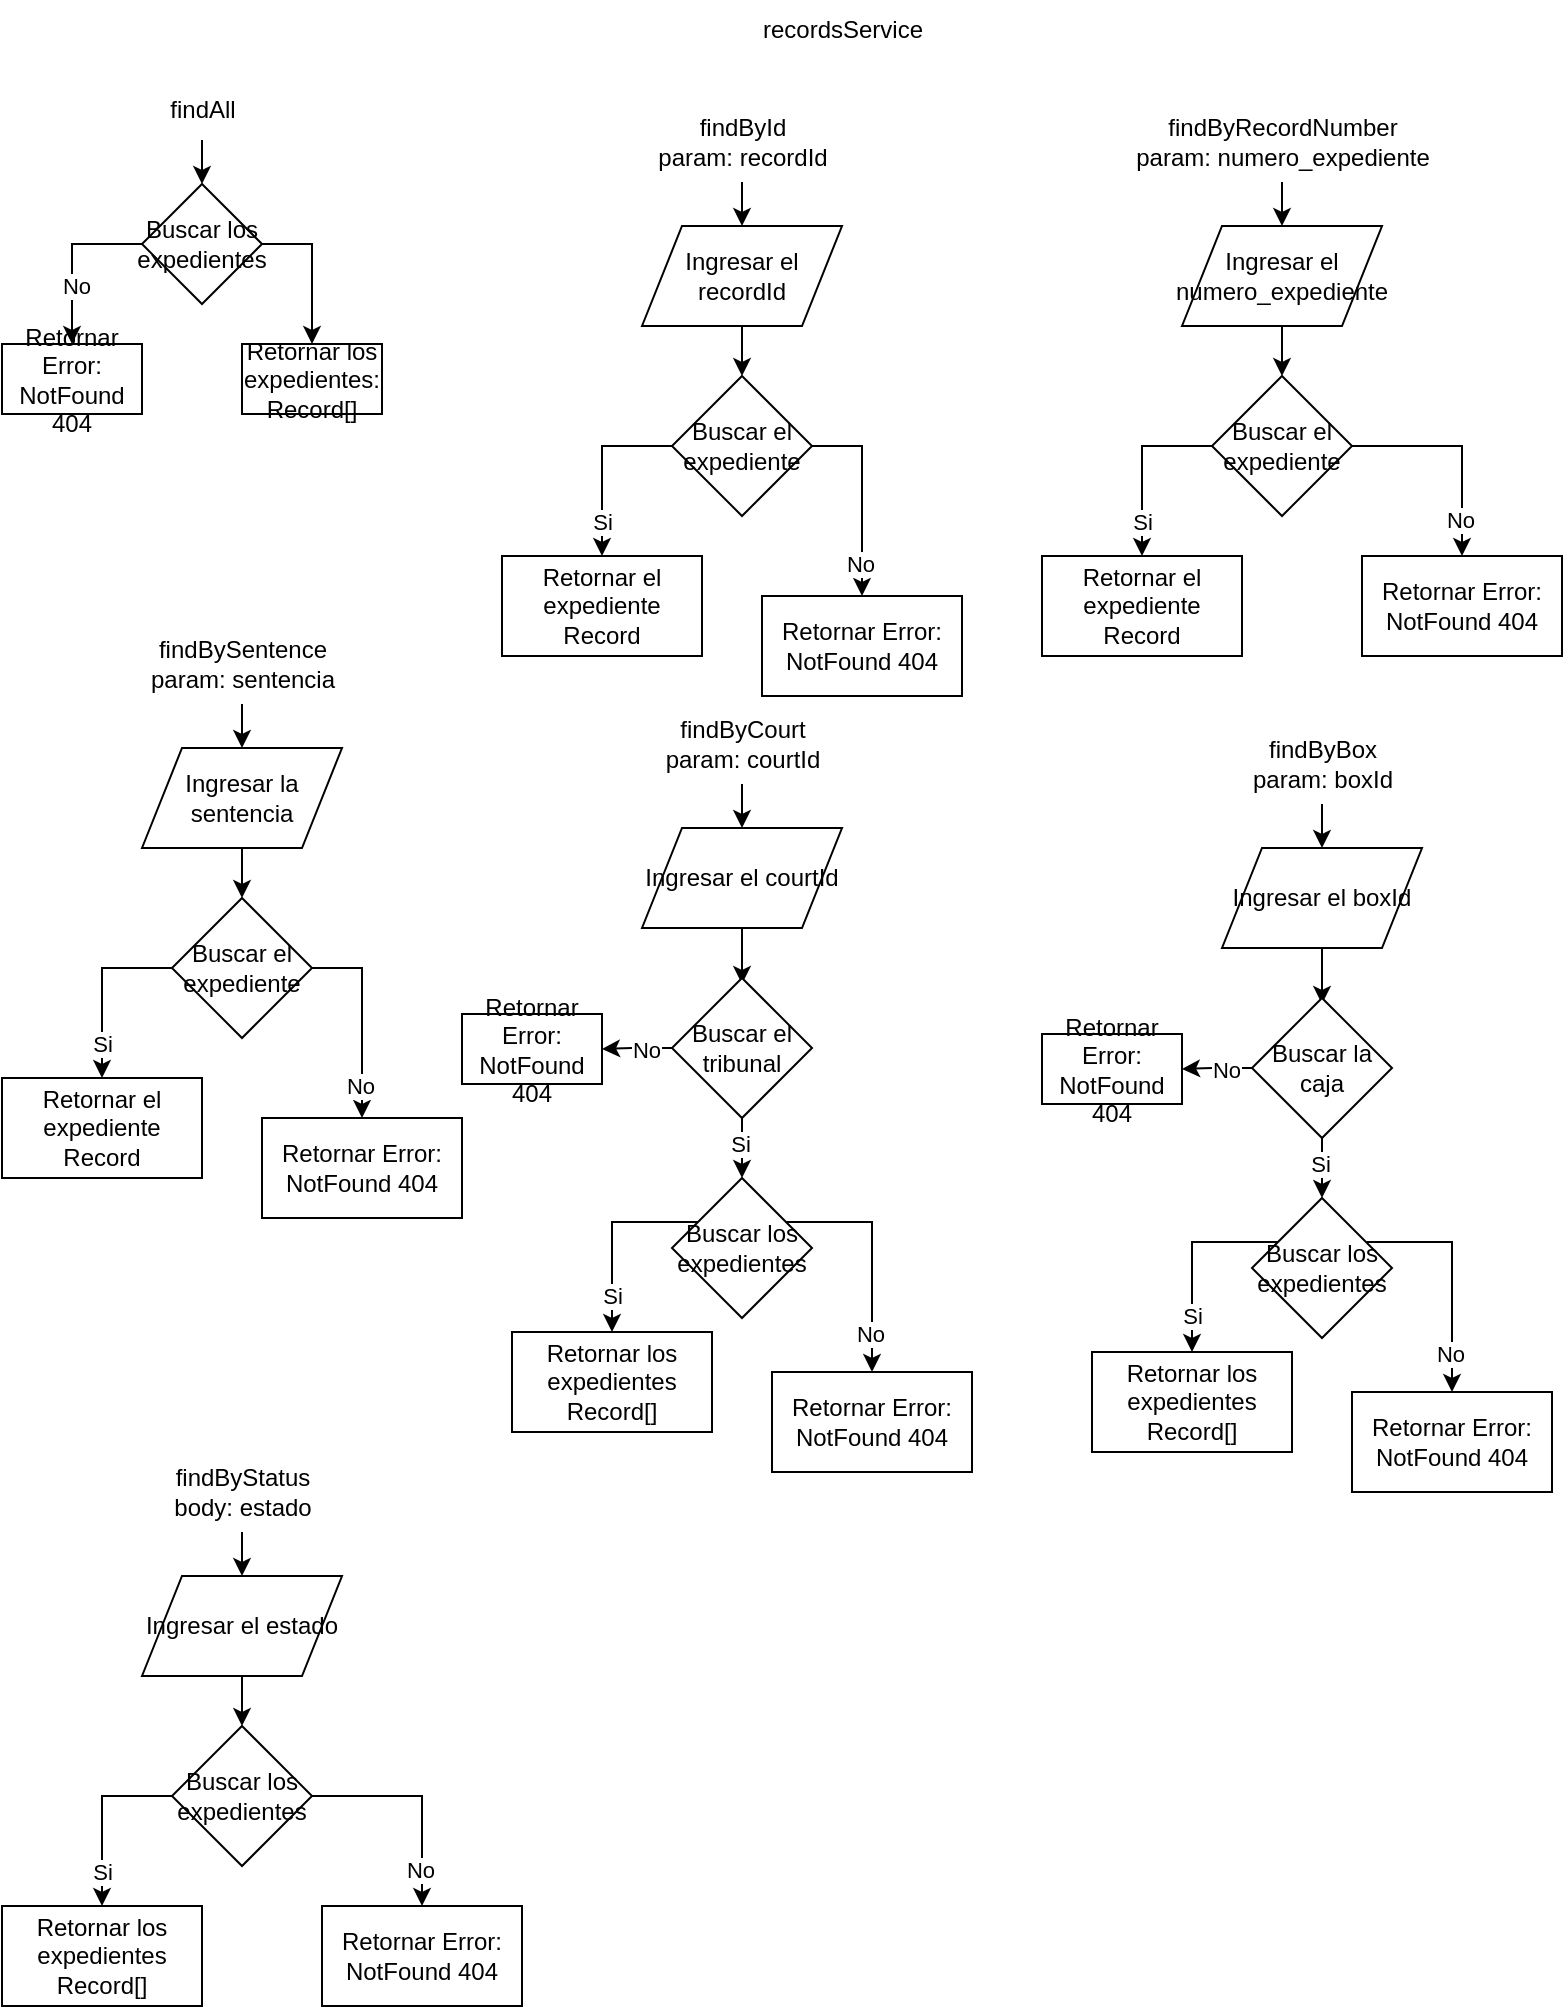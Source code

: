 <mxfile version="24.7.17">
  <diagram name="Página-1" id="HGxItiI6D58sy884sVqJ">
    <mxGraphModel dx="1160" dy="589" grid="1" gridSize="10" guides="1" tooltips="1" connect="1" arrows="1" fold="1" page="1" pageScale="1" pageWidth="850" pageHeight="1100" math="0" shadow="0">
      <root>
        <mxCell id="0" />
        <mxCell id="1" parent="0" />
        <mxCell id="gbw0nadR2lrwM5C2XNWw-2" style="edgeStyle=orthogonalEdgeStyle;rounded=0;orthogonalLoop=1;jettySize=auto;html=1;" edge="1" parent="1" source="gbw0nadR2lrwM5C2XNWw-1" target="gbw0nadR2lrwM5C2XNWw-3">
          <mxGeometry relative="1" as="geometry">
            <mxPoint x="110" y="130" as="targetPoint" />
          </mxGeometry>
        </mxCell>
        <mxCell id="gbw0nadR2lrwM5C2XNWw-1" value="findAll" style="text;html=1;align=center;verticalAlign=middle;resizable=0;points=[];autosize=1;strokeColor=none;fillColor=none;" vertex="1" parent="1">
          <mxGeometry x="80" y="48" width="60" height="30" as="geometry" />
        </mxCell>
        <mxCell id="gbw0nadR2lrwM5C2XNWw-4" style="edgeStyle=orthogonalEdgeStyle;rounded=0;orthogonalLoop=1;jettySize=auto;html=1;" edge="1" parent="1" source="gbw0nadR2lrwM5C2XNWw-3" target="gbw0nadR2lrwM5C2XNWw-5">
          <mxGeometry relative="1" as="geometry">
            <mxPoint x="40" y="190" as="targetPoint" />
            <Array as="points">
              <mxPoint x="45" y="130" />
            </Array>
          </mxGeometry>
        </mxCell>
        <mxCell id="gbw0nadR2lrwM5C2XNWw-6" value="No" style="edgeLabel;html=1;align=center;verticalAlign=middle;resizable=0;points=[];" vertex="1" connectable="0" parent="gbw0nadR2lrwM5C2XNWw-4">
          <mxGeometry x="0.308" y="2" relative="1" as="geometry">
            <mxPoint as="offset" />
          </mxGeometry>
        </mxCell>
        <mxCell id="gbw0nadR2lrwM5C2XNWw-7" style="edgeStyle=orthogonalEdgeStyle;rounded=0;orthogonalLoop=1;jettySize=auto;html=1;" edge="1" parent="1" source="gbw0nadR2lrwM5C2XNWw-3" target="gbw0nadR2lrwM5C2XNWw-8">
          <mxGeometry relative="1" as="geometry">
            <mxPoint x="170" y="180" as="targetPoint" />
            <Array as="points">
              <mxPoint x="165" y="130" />
            </Array>
          </mxGeometry>
        </mxCell>
        <mxCell id="gbw0nadR2lrwM5C2XNWw-3" value="Buscar los expedientes" style="rhombus;whiteSpace=wrap;html=1;" vertex="1" parent="1">
          <mxGeometry x="80" y="100" width="60" height="60" as="geometry" />
        </mxCell>
        <mxCell id="gbw0nadR2lrwM5C2XNWw-5" value="Retornar Error: NotFound 404" style="rounded=0;whiteSpace=wrap;html=1;" vertex="1" parent="1">
          <mxGeometry x="10" y="180" width="70" height="35" as="geometry" />
        </mxCell>
        <mxCell id="gbw0nadR2lrwM5C2XNWw-8" value="Retornar los expedientes: Record[]" style="rounded=0;whiteSpace=wrap;html=1;" vertex="1" parent="1">
          <mxGeometry x="130" y="180" width="70" height="35" as="geometry" />
        </mxCell>
        <mxCell id="gbw0nadR2lrwM5C2XNWw-9" value="recordsService" style="text;html=1;align=center;verticalAlign=middle;resizable=0;points=[];autosize=1;strokeColor=none;fillColor=none;" vertex="1" parent="1">
          <mxGeometry x="380" y="8" width="100" height="30" as="geometry" />
        </mxCell>
        <mxCell id="gbw0nadR2lrwM5C2XNWw-11" style="edgeStyle=orthogonalEdgeStyle;rounded=0;orthogonalLoop=1;jettySize=auto;html=1;" edge="1" parent="1" source="gbw0nadR2lrwM5C2XNWw-10" target="gbw0nadR2lrwM5C2XNWw-13">
          <mxGeometry relative="1" as="geometry">
            <mxPoint x="380" y="126" as="targetPoint" />
          </mxGeometry>
        </mxCell>
        <mxCell id="gbw0nadR2lrwM5C2XNWw-10" value="&lt;div&gt;findById&lt;/div&gt;&lt;div&gt;param: recordId&lt;br&gt;&lt;/div&gt;" style="text;html=1;align=center;verticalAlign=middle;resizable=0;points=[];autosize=1;strokeColor=none;fillColor=none;" vertex="1" parent="1">
          <mxGeometry x="325" y="59" width="110" height="40" as="geometry" />
        </mxCell>
        <mxCell id="gbw0nadR2lrwM5C2XNWw-14" style="edgeStyle=orthogonalEdgeStyle;rounded=0;orthogonalLoop=1;jettySize=auto;html=1;" edge="1" parent="1" source="gbw0nadR2lrwM5C2XNWw-13" target="gbw0nadR2lrwM5C2XNWw-15">
          <mxGeometry relative="1" as="geometry">
            <mxPoint x="380" y="216" as="targetPoint" />
          </mxGeometry>
        </mxCell>
        <mxCell id="gbw0nadR2lrwM5C2XNWw-13" value="Ingresar el recordId" style="shape=parallelogram;perimeter=parallelogramPerimeter;whiteSpace=wrap;html=1;fixedSize=1;" vertex="1" parent="1">
          <mxGeometry x="330" y="121" width="100" height="50" as="geometry" />
        </mxCell>
        <mxCell id="gbw0nadR2lrwM5C2XNWw-16" style="edgeStyle=orthogonalEdgeStyle;rounded=0;orthogonalLoop=1;jettySize=auto;html=1;" edge="1" parent="1" source="gbw0nadR2lrwM5C2XNWw-15" target="gbw0nadR2lrwM5C2XNWw-18">
          <mxGeometry relative="1" as="geometry">
            <mxPoint x="310" y="296" as="targetPoint" />
            <Array as="points">
              <mxPoint x="310" y="231" />
              <mxPoint x="310" y="296" />
            </Array>
          </mxGeometry>
        </mxCell>
        <mxCell id="gbw0nadR2lrwM5C2XNWw-17" value="Si" style="edgeLabel;html=1;align=center;verticalAlign=middle;resizable=0;points=[];" vertex="1" connectable="0" parent="gbw0nadR2lrwM5C2XNWw-16">
          <mxGeometry x="0.622" relative="1" as="geometry">
            <mxPoint as="offset" />
          </mxGeometry>
        </mxCell>
        <mxCell id="gbw0nadR2lrwM5C2XNWw-20" style="edgeStyle=orthogonalEdgeStyle;rounded=0;orthogonalLoop=1;jettySize=auto;html=1;" edge="1" parent="1" source="gbw0nadR2lrwM5C2XNWw-15" target="gbw0nadR2lrwM5C2XNWw-21">
          <mxGeometry relative="1" as="geometry">
            <mxPoint x="450" y="286.0" as="targetPoint" />
            <Array as="points">
              <mxPoint x="440" y="231" />
            </Array>
          </mxGeometry>
        </mxCell>
        <mxCell id="gbw0nadR2lrwM5C2XNWw-22" value="No" style="edgeLabel;html=1;align=center;verticalAlign=middle;resizable=0;points=[];" vertex="1" connectable="0" parent="gbw0nadR2lrwM5C2XNWw-20">
          <mxGeometry x="0.675" y="-1" relative="1" as="geometry">
            <mxPoint as="offset" />
          </mxGeometry>
        </mxCell>
        <mxCell id="gbw0nadR2lrwM5C2XNWw-15" value="Buscar el expediente" style="rhombus;whiteSpace=wrap;html=1;" vertex="1" parent="1">
          <mxGeometry x="345" y="196" width="70" height="70" as="geometry" />
        </mxCell>
        <mxCell id="gbw0nadR2lrwM5C2XNWw-18" value="Retornar el expediente Record" style="rounded=0;whiteSpace=wrap;html=1;" vertex="1" parent="1">
          <mxGeometry x="260" y="286" width="100" height="50" as="geometry" />
        </mxCell>
        <mxCell id="gbw0nadR2lrwM5C2XNWw-21" value="Retornar Error: NotFound 404 " style="rounded=0;whiteSpace=wrap;html=1;" vertex="1" parent="1">
          <mxGeometry x="390" y="306" width="100" height="50" as="geometry" />
        </mxCell>
        <mxCell id="gbw0nadR2lrwM5C2XNWw-24" style="edgeStyle=orthogonalEdgeStyle;rounded=0;orthogonalLoop=1;jettySize=auto;html=1;" edge="1" parent="1" source="gbw0nadR2lrwM5C2XNWw-23" target="gbw0nadR2lrwM5C2XNWw-25">
          <mxGeometry relative="1" as="geometry">
            <mxPoint x="650" y="126" as="targetPoint" />
          </mxGeometry>
        </mxCell>
        <mxCell id="gbw0nadR2lrwM5C2XNWw-23" value="&lt;div&gt;findByRecordNumber&lt;/div&gt;&lt;div&gt;param: numero_expediente&lt;br&gt;&lt;/div&gt;" style="text;html=1;align=center;verticalAlign=middle;resizable=0;points=[];autosize=1;strokeColor=none;fillColor=none;" vertex="1" parent="1">
          <mxGeometry x="565" y="59" width="170" height="40" as="geometry" />
        </mxCell>
        <mxCell id="gbw0nadR2lrwM5C2XNWw-26" style="edgeStyle=orthogonalEdgeStyle;rounded=0;orthogonalLoop=1;jettySize=auto;html=1;entryX=0.5;entryY=0;entryDx=0;entryDy=0;" edge="1" parent="1" source="gbw0nadR2lrwM5C2XNWw-25" target="gbw0nadR2lrwM5C2XNWw-31">
          <mxGeometry relative="1" as="geometry">
            <mxPoint x="650" y="196" as="targetPoint" />
          </mxGeometry>
        </mxCell>
        <mxCell id="gbw0nadR2lrwM5C2XNWw-25" value="Ingresar el numero_expediente" style="shape=parallelogram;perimeter=parallelogramPerimeter;whiteSpace=wrap;html=1;fixedSize=1;" vertex="1" parent="1">
          <mxGeometry x="600" y="121" width="100" height="50" as="geometry" />
        </mxCell>
        <mxCell id="gbw0nadR2lrwM5C2XNWw-27" style="edgeStyle=orthogonalEdgeStyle;rounded=0;orthogonalLoop=1;jettySize=auto;html=1;" edge="1" parent="1" source="gbw0nadR2lrwM5C2XNWw-31" target="gbw0nadR2lrwM5C2XNWw-32">
          <mxGeometry relative="1" as="geometry">
            <mxPoint x="580" y="296" as="targetPoint" />
            <Array as="points">
              <mxPoint x="580" y="231" />
              <mxPoint x="580" y="296" />
            </Array>
          </mxGeometry>
        </mxCell>
        <mxCell id="gbw0nadR2lrwM5C2XNWw-28" value="Si" style="edgeLabel;html=1;align=center;verticalAlign=middle;resizable=0;points=[];" vertex="1" connectable="0" parent="gbw0nadR2lrwM5C2XNWw-27">
          <mxGeometry x="0.622" relative="1" as="geometry">
            <mxPoint as="offset" />
          </mxGeometry>
        </mxCell>
        <mxCell id="gbw0nadR2lrwM5C2XNWw-29" style="edgeStyle=orthogonalEdgeStyle;rounded=0;orthogonalLoop=1;jettySize=auto;html=1;" edge="1" parent="1" source="gbw0nadR2lrwM5C2XNWw-31" target="gbw0nadR2lrwM5C2XNWw-33">
          <mxGeometry relative="1" as="geometry">
            <mxPoint x="720" y="286.0" as="targetPoint" />
          </mxGeometry>
        </mxCell>
        <mxCell id="gbw0nadR2lrwM5C2XNWw-30" value="No" style="edgeLabel;html=1;align=center;verticalAlign=middle;resizable=0;points=[];" vertex="1" connectable="0" parent="gbw0nadR2lrwM5C2XNWw-29">
          <mxGeometry x="0.675" y="-1" relative="1" as="geometry">
            <mxPoint as="offset" />
          </mxGeometry>
        </mxCell>
        <mxCell id="gbw0nadR2lrwM5C2XNWw-31" value="Buscar el expediente" style="rhombus;whiteSpace=wrap;html=1;" vertex="1" parent="1">
          <mxGeometry x="615" y="196" width="70" height="70" as="geometry" />
        </mxCell>
        <mxCell id="gbw0nadR2lrwM5C2XNWw-32" value="Retornar el expediente Record" style="rounded=0;whiteSpace=wrap;html=1;" vertex="1" parent="1">
          <mxGeometry x="530" y="286" width="100" height="50" as="geometry" />
        </mxCell>
        <mxCell id="gbw0nadR2lrwM5C2XNWw-33" value="Retornar Error: NotFound 404 " style="rounded=0;whiteSpace=wrap;html=1;" vertex="1" parent="1">
          <mxGeometry x="690" y="286" width="100" height="50" as="geometry" />
        </mxCell>
        <mxCell id="gbw0nadR2lrwM5C2XNWw-34" style="edgeStyle=orthogonalEdgeStyle;rounded=0;orthogonalLoop=1;jettySize=auto;html=1;" edge="1" parent="1" source="gbw0nadR2lrwM5C2XNWw-35" target="gbw0nadR2lrwM5C2XNWw-37">
          <mxGeometry relative="1" as="geometry">
            <mxPoint x="130" y="387" as="targetPoint" />
          </mxGeometry>
        </mxCell>
        <mxCell id="gbw0nadR2lrwM5C2XNWw-35" value="&lt;div&gt;findBySentence&lt;/div&gt;&lt;div&gt;param: sentencia&lt;br&gt;&lt;/div&gt;" style="text;html=1;align=center;verticalAlign=middle;resizable=0;points=[];autosize=1;strokeColor=none;fillColor=none;" vertex="1" parent="1">
          <mxGeometry x="70" y="320" width="120" height="40" as="geometry" />
        </mxCell>
        <mxCell id="gbw0nadR2lrwM5C2XNWw-36" style="edgeStyle=orthogonalEdgeStyle;rounded=0;orthogonalLoop=1;jettySize=auto;html=1;" edge="1" parent="1" source="gbw0nadR2lrwM5C2XNWw-37" target="gbw0nadR2lrwM5C2XNWw-42">
          <mxGeometry relative="1" as="geometry">
            <mxPoint x="130" y="477" as="targetPoint" />
          </mxGeometry>
        </mxCell>
        <mxCell id="gbw0nadR2lrwM5C2XNWw-37" value="Ingresar la sentencia" style="shape=parallelogram;perimeter=parallelogramPerimeter;whiteSpace=wrap;html=1;fixedSize=1;" vertex="1" parent="1">
          <mxGeometry x="80" y="382" width="100" height="50" as="geometry" />
        </mxCell>
        <mxCell id="gbw0nadR2lrwM5C2XNWw-38" style="edgeStyle=orthogonalEdgeStyle;rounded=0;orthogonalLoop=1;jettySize=auto;html=1;" edge="1" parent="1" source="gbw0nadR2lrwM5C2XNWw-42" target="gbw0nadR2lrwM5C2XNWw-43">
          <mxGeometry relative="1" as="geometry">
            <mxPoint x="60" y="557" as="targetPoint" />
            <Array as="points">
              <mxPoint x="60" y="492" />
              <mxPoint x="60" y="557" />
            </Array>
          </mxGeometry>
        </mxCell>
        <mxCell id="gbw0nadR2lrwM5C2XNWw-39" value="Si" style="edgeLabel;html=1;align=center;verticalAlign=middle;resizable=0;points=[];" vertex="1" connectable="0" parent="gbw0nadR2lrwM5C2XNWw-38">
          <mxGeometry x="0.622" relative="1" as="geometry">
            <mxPoint as="offset" />
          </mxGeometry>
        </mxCell>
        <mxCell id="gbw0nadR2lrwM5C2XNWw-40" style="edgeStyle=orthogonalEdgeStyle;rounded=0;orthogonalLoop=1;jettySize=auto;html=1;" edge="1" parent="1" source="gbw0nadR2lrwM5C2XNWw-42" target="gbw0nadR2lrwM5C2XNWw-44">
          <mxGeometry relative="1" as="geometry">
            <mxPoint x="200" y="547" as="targetPoint" />
            <Array as="points">
              <mxPoint x="190" y="492" />
            </Array>
          </mxGeometry>
        </mxCell>
        <mxCell id="gbw0nadR2lrwM5C2XNWw-41" value="No" style="edgeLabel;html=1;align=center;verticalAlign=middle;resizable=0;points=[];" vertex="1" connectable="0" parent="gbw0nadR2lrwM5C2XNWw-40">
          <mxGeometry x="0.675" y="-1" relative="1" as="geometry">
            <mxPoint as="offset" />
          </mxGeometry>
        </mxCell>
        <mxCell id="gbw0nadR2lrwM5C2XNWw-42" value="Buscar el expediente" style="rhombus;whiteSpace=wrap;html=1;" vertex="1" parent="1">
          <mxGeometry x="95" y="457" width="70" height="70" as="geometry" />
        </mxCell>
        <mxCell id="gbw0nadR2lrwM5C2XNWw-43" value="Retornar el expediente Record" style="rounded=0;whiteSpace=wrap;html=1;" vertex="1" parent="1">
          <mxGeometry x="10" y="547" width="100" height="50" as="geometry" />
        </mxCell>
        <mxCell id="gbw0nadR2lrwM5C2XNWw-44" value="Retornar Error: NotFound 404 " style="rounded=0;whiteSpace=wrap;html=1;" vertex="1" parent="1">
          <mxGeometry x="140" y="567" width="100" height="50" as="geometry" />
        </mxCell>
        <mxCell id="gbw0nadR2lrwM5C2XNWw-45" style="edgeStyle=orthogonalEdgeStyle;rounded=0;orthogonalLoop=1;jettySize=auto;html=1;" edge="1" parent="1" source="gbw0nadR2lrwM5C2XNWw-46" target="gbw0nadR2lrwM5C2XNWw-48">
          <mxGeometry relative="1" as="geometry">
            <mxPoint x="380" y="427" as="targetPoint" />
          </mxGeometry>
        </mxCell>
        <mxCell id="gbw0nadR2lrwM5C2XNWw-46" value="&lt;div&gt;findByCourt&lt;/div&gt;&lt;div&gt;param: courtId&lt;br&gt;&lt;/div&gt;" style="text;html=1;align=center;verticalAlign=middle;resizable=0;points=[];autosize=1;strokeColor=none;fillColor=none;" vertex="1" parent="1">
          <mxGeometry x="330" y="360" width="100" height="40" as="geometry" />
        </mxCell>
        <mxCell id="gbw0nadR2lrwM5C2XNWw-47" style="edgeStyle=orthogonalEdgeStyle;rounded=0;orthogonalLoop=1;jettySize=auto;html=1;" edge="1" parent="1" source="gbw0nadR2lrwM5C2XNWw-48">
          <mxGeometry relative="1" as="geometry">
            <mxPoint x="380" y="500" as="targetPoint" />
            <Array as="points">
              <mxPoint x="380" y="490" />
              <mxPoint x="380" y="490" />
            </Array>
          </mxGeometry>
        </mxCell>
        <mxCell id="gbw0nadR2lrwM5C2XNWw-48" value="Ingresar el courtId" style="shape=parallelogram;perimeter=parallelogramPerimeter;whiteSpace=wrap;html=1;fixedSize=1;" vertex="1" parent="1">
          <mxGeometry x="330" y="422" width="100" height="50" as="geometry" />
        </mxCell>
        <mxCell id="gbw0nadR2lrwM5C2XNWw-49" style="edgeStyle=orthogonalEdgeStyle;rounded=0;orthogonalLoop=1;jettySize=auto;html=1;" edge="1" parent="1" source="gbw0nadR2lrwM5C2XNWw-53" target="gbw0nadR2lrwM5C2XNWw-54">
          <mxGeometry relative="1" as="geometry">
            <mxPoint x="315" y="684" as="targetPoint" />
            <Array as="points">
              <mxPoint x="315" y="619" />
              <mxPoint x="315" y="684" />
            </Array>
          </mxGeometry>
        </mxCell>
        <mxCell id="gbw0nadR2lrwM5C2XNWw-50" value="Si" style="edgeLabel;html=1;align=center;verticalAlign=middle;resizable=0;points=[];" vertex="1" connectable="0" parent="gbw0nadR2lrwM5C2XNWw-49">
          <mxGeometry x="0.622" relative="1" as="geometry">
            <mxPoint as="offset" />
          </mxGeometry>
        </mxCell>
        <mxCell id="gbw0nadR2lrwM5C2XNWw-51" style="edgeStyle=orthogonalEdgeStyle;rounded=0;orthogonalLoop=1;jettySize=auto;html=1;" edge="1" parent="1" source="gbw0nadR2lrwM5C2XNWw-53" target="gbw0nadR2lrwM5C2XNWw-55">
          <mxGeometry relative="1" as="geometry">
            <mxPoint x="455" y="674" as="targetPoint" />
            <Array as="points">
              <mxPoint x="445" y="619" />
            </Array>
          </mxGeometry>
        </mxCell>
        <mxCell id="gbw0nadR2lrwM5C2XNWw-52" value="No" style="edgeLabel;html=1;align=center;verticalAlign=middle;resizable=0;points=[];" vertex="1" connectable="0" parent="gbw0nadR2lrwM5C2XNWw-51">
          <mxGeometry x="0.675" y="-1" relative="1" as="geometry">
            <mxPoint as="offset" />
          </mxGeometry>
        </mxCell>
        <mxCell id="gbw0nadR2lrwM5C2XNWw-53" value="Buscar los expedientes" style="rhombus;whiteSpace=wrap;html=1;" vertex="1" parent="1">
          <mxGeometry x="345" y="597" width="70" height="70" as="geometry" />
        </mxCell>
        <mxCell id="gbw0nadR2lrwM5C2XNWw-54" value="Retornar los expedientes Record[]" style="rounded=0;whiteSpace=wrap;html=1;" vertex="1" parent="1">
          <mxGeometry x="265" y="674" width="100" height="50" as="geometry" />
        </mxCell>
        <mxCell id="gbw0nadR2lrwM5C2XNWw-55" value="Retornar Error: NotFound 404 " style="rounded=0;whiteSpace=wrap;html=1;" vertex="1" parent="1">
          <mxGeometry x="395" y="694" width="100" height="50" as="geometry" />
        </mxCell>
        <mxCell id="gbw0nadR2lrwM5C2XNWw-57" style="edgeStyle=orthogonalEdgeStyle;rounded=0;orthogonalLoop=1;jettySize=auto;html=1;" edge="1" parent="1" source="gbw0nadR2lrwM5C2XNWw-56" target="gbw0nadR2lrwM5C2XNWw-59">
          <mxGeometry relative="1" as="geometry">
            <mxPoint x="300" y="532" as="targetPoint" />
          </mxGeometry>
        </mxCell>
        <mxCell id="gbw0nadR2lrwM5C2XNWw-58" value="No" style="edgeLabel;html=1;align=center;verticalAlign=middle;resizable=0;points=[];" vertex="1" connectable="0" parent="gbw0nadR2lrwM5C2XNWw-57">
          <mxGeometry x="-0.266" y="1" relative="1" as="geometry">
            <mxPoint as="offset" />
          </mxGeometry>
        </mxCell>
        <mxCell id="gbw0nadR2lrwM5C2XNWw-60" style="edgeStyle=orthogonalEdgeStyle;rounded=0;orthogonalLoop=1;jettySize=auto;html=1;entryX=0.5;entryY=0;entryDx=0;entryDy=0;" edge="1" parent="1" source="gbw0nadR2lrwM5C2XNWw-56" target="gbw0nadR2lrwM5C2XNWw-53">
          <mxGeometry relative="1" as="geometry" />
        </mxCell>
        <mxCell id="gbw0nadR2lrwM5C2XNWw-61" value="Si" style="edgeLabel;html=1;align=center;verticalAlign=middle;resizable=0;points=[];" vertex="1" connectable="0" parent="gbw0nadR2lrwM5C2XNWw-60">
          <mxGeometry x="0.292" y="-1" relative="1" as="geometry">
            <mxPoint as="offset" />
          </mxGeometry>
        </mxCell>
        <mxCell id="gbw0nadR2lrwM5C2XNWw-56" value="Buscar el tribunal" style="rhombus;whiteSpace=wrap;html=1;" vertex="1" parent="1">
          <mxGeometry x="345" y="497" width="70" height="70" as="geometry" />
        </mxCell>
        <mxCell id="gbw0nadR2lrwM5C2XNWw-59" value="Retornar Error: NotFound 404" style="rounded=0;whiteSpace=wrap;html=1;" vertex="1" parent="1">
          <mxGeometry x="240" y="515" width="70" height="35" as="geometry" />
        </mxCell>
        <mxCell id="gbw0nadR2lrwM5C2XNWw-79" style="edgeStyle=orthogonalEdgeStyle;rounded=0;orthogonalLoop=1;jettySize=auto;html=1;" edge="1" parent="1" source="gbw0nadR2lrwM5C2XNWw-80" target="gbw0nadR2lrwM5C2XNWw-82">
          <mxGeometry relative="1" as="geometry">
            <mxPoint x="670" y="437" as="targetPoint" />
          </mxGeometry>
        </mxCell>
        <mxCell id="gbw0nadR2lrwM5C2XNWw-80" value="&lt;div&gt;findByBox&lt;/div&gt;&lt;div&gt;param: boxId&lt;br&gt;&lt;/div&gt;" style="text;html=1;align=center;verticalAlign=middle;resizable=0;points=[];autosize=1;strokeColor=none;fillColor=none;" vertex="1" parent="1">
          <mxGeometry x="625" y="370" width="90" height="40" as="geometry" />
        </mxCell>
        <mxCell id="gbw0nadR2lrwM5C2XNWw-81" style="edgeStyle=orthogonalEdgeStyle;rounded=0;orthogonalLoop=1;jettySize=auto;html=1;" edge="1" parent="1" source="gbw0nadR2lrwM5C2XNWw-82">
          <mxGeometry relative="1" as="geometry">
            <mxPoint x="670" y="510" as="targetPoint" />
            <Array as="points">
              <mxPoint x="670" y="500" />
              <mxPoint x="670" y="500" />
            </Array>
          </mxGeometry>
        </mxCell>
        <mxCell id="gbw0nadR2lrwM5C2XNWw-82" value="Ingresar el boxId" style="shape=parallelogram;perimeter=parallelogramPerimeter;whiteSpace=wrap;html=1;fixedSize=1;" vertex="1" parent="1">
          <mxGeometry x="620" y="432" width="100" height="50" as="geometry" />
        </mxCell>
        <mxCell id="gbw0nadR2lrwM5C2XNWw-83" style="edgeStyle=orthogonalEdgeStyle;rounded=0;orthogonalLoop=1;jettySize=auto;html=1;" edge="1" parent="1" source="gbw0nadR2lrwM5C2XNWw-87" target="gbw0nadR2lrwM5C2XNWw-88">
          <mxGeometry relative="1" as="geometry">
            <mxPoint x="605" y="694" as="targetPoint" />
            <Array as="points">
              <mxPoint x="605" y="629" />
              <mxPoint x="605" y="694" />
            </Array>
          </mxGeometry>
        </mxCell>
        <mxCell id="gbw0nadR2lrwM5C2XNWw-84" value="Si" style="edgeLabel;html=1;align=center;verticalAlign=middle;resizable=0;points=[];" vertex="1" connectable="0" parent="gbw0nadR2lrwM5C2XNWw-83">
          <mxGeometry x="0.622" relative="1" as="geometry">
            <mxPoint as="offset" />
          </mxGeometry>
        </mxCell>
        <mxCell id="gbw0nadR2lrwM5C2XNWw-85" style="edgeStyle=orthogonalEdgeStyle;rounded=0;orthogonalLoop=1;jettySize=auto;html=1;" edge="1" parent="1" source="gbw0nadR2lrwM5C2XNWw-87" target="gbw0nadR2lrwM5C2XNWw-89">
          <mxGeometry relative="1" as="geometry">
            <mxPoint x="745" y="684" as="targetPoint" />
            <Array as="points">
              <mxPoint x="735" y="629" />
            </Array>
          </mxGeometry>
        </mxCell>
        <mxCell id="gbw0nadR2lrwM5C2XNWw-86" value="No" style="edgeLabel;html=1;align=center;verticalAlign=middle;resizable=0;points=[];" vertex="1" connectable="0" parent="gbw0nadR2lrwM5C2XNWw-85">
          <mxGeometry x="0.675" y="-1" relative="1" as="geometry">
            <mxPoint as="offset" />
          </mxGeometry>
        </mxCell>
        <mxCell id="gbw0nadR2lrwM5C2XNWw-87" value="Buscar los expedientes" style="rhombus;whiteSpace=wrap;html=1;" vertex="1" parent="1">
          <mxGeometry x="635" y="607" width="70" height="70" as="geometry" />
        </mxCell>
        <mxCell id="gbw0nadR2lrwM5C2XNWw-88" value="Retornar los expedientes Record[]" style="rounded=0;whiteSpace=wrap;html=1;" vertex="1" parent="1">
          <mxGeometry x="555" y="684" width="100" height="50" as="geometry" />
        </mxCell>
        <mxCell id="gbw0nadR2lrwM5C2XNWw-89" value="Retornar Error: NotFound 404 " style="rounded=0;whiteSpace=wrap;html=1;" vertex="1" parent="1">
          <mxGeometry x="685" y="704" width="100" height="50" as="geometry" />
        </mxCell>
        <mxCell id="gbw0nadR2lrwM5C2XNWw-90" style="edgeStyle=orthogonalEdgeStyle;rounded=0;orthogonalLoop=1;jettySize=auto;html=1;" edge="1" parent="1" source="gbw0nadR2lrwM5C2XNWw-94" target="gbw0nadR2lrwM5C2XNWw-95">
          <mxGeometry relative="1" as="geometry">
            <mxPoint x="590" y="542" as="targetPoint" />
          </mxGeometry>
        </mxCell>
        <mxCell id="gbw0nadR2lrwM5C2XNWw-91" value="No" style="edgeLabel;html=1;align=center;verticalAlign=middle;resizable=0;points=[];" vertex="1" connectable="0" parent="gbw0nadR2lrwM5C2XNWw-90">
          <mxGeometry x="-0.266" y="1" relative="1" as="geometry">
            <mxPoint as="offset" />
          </mxGeometry>
        </mxCell>
        <mxCell id="gbw0nadR2lrwM5C2XNWw-92" style="edgeStyle=orthogonalEdgeStyle;rounded=0;orthogonalLoop=1;jettySize=auto;html=1;entryX=0.5;entryY=0;entryDx=0;entryDy=0;" edge="1" parent="1" source="gbw0nadR2lrwM5C2XNWw-94" target="gbw0nadR2lrwM5C2XNWw-87">
          <mxGeometry relative="1" as="geometry" />
        </mxCell>
        <mxCell id="gbw0nadR2lrwM5C2XNWw-93" value="Si" style="edgeLabel;html=1;align=center;verticalAlign=middle;resizable=0;points=[];" vertex="1" connectable="0" parent="gbw0nadR2lrwM5C2XNWw-92">
          <mxGeometry x="0.292" y="-1" relative="1" as="geometry">
            <mxPoint as="offset" />
          </mxGeometry>
        </mxCell>
        <mxCell id="gbw0nadR2lrwM5C2XNWw-94" value="Buscar la caja" style="rhombus;whiteSpace=wrap;html=1;" vertex="1" parent="1">
          <mxGeometry x="635" y="507" width="70" height="70" as="geometry" />
        </mxCell>
        <mxCell id="gbw0nadR2lrwM5C2XNWw-95" value="Retornar Error: NotFound 404" style="rounded=0;whiteSpace=wrap;html=1;" vertex="1" parent="1">
          <mxGeometry x="530" y="525" width="70" height="35" as="geometry" />
        </mxCell>
        <mxCell id="gbw0nadR2lrwM5C2XNWw-96" style="edgeStyle=orthogonalEdgeStyle;rounded=0;orthogonalLoop=1;jettySize=auto;html=1;" edge="1" parent="1" source="gbw0nadR2lrwM5C2XNWw-97" target="gbw0nadR2lrwM5C2XNWw-99">
          <mxGeometry relative="1" as="geometry">
            <mxPoint x="130" y="801" as="targetPoint" />
          </mxGeometry>
        </mxCell>
        <mxCell id="gbw0nadR2lrwM5C2XNWw-97" value="&lt;div&gt;findByStatus&lt;/div&gt;&lt;div&gt;body: estado&lt;br&gt;&lt;/div&gt;" style="text;html=1;align=center;verticalAlign=middle;resizable=0;points=[];autosize=1;strokeColor=none;fillColor=none;" vertex="1" parent="1">
          <mxGeometry x="85" y="734" width="90" height="40" as="geometry" />
        </mxCell>
        <mxCell id="gbw0nadR2lrwM5C2XNWw-98" style="edgeStyle=orthogonalEdgeStyle;rounded=0;orthogonalLoop=1;jettySize=auto;html=1;entryX=0.5;entryY=0;entryDx=0;entryDy=0;" edge="1" parent="1" source="gbw0nadR2lrwM5C2XNWw-99" target="gbw0nadR2lrwM5C2XNWw-104">
          <mxGeometry relative="1" as="geometry">
            <mxPoint x="130" y="871" as="targetPoint" />
          </mxGeometry>
        </mxCell>
        <mxCell id="gbw0nadR2lrwM5C2XNWw-99" value="Ingresar el estado" style="shape=parallelogram;perimeter=parallelogramPerimeter;whiteSpace=wrap;html=1;fixedSize=1;" vertex="1" parent="1">
          <mxGeometry x="80" y="796" width="100" height="50" as="geometry" />
        </mxCell>
        <mxCell id="gbw0nadR2lrwM5C2XNWw-100" style="edgeStyle=orthogonalEdgeStyle;rounded=0;orthogonalLoop=1;jettySize=auto;html=1;" edge="1" parent="1" source="gbw0nadR2lrwM5C2XNWw-104" target="gbw0nadR2lrwM5C2XNWw-105">
          <mxGeometry relative="1" as="geometry">
            <mxPoint x="60" y="971" as="targetPoint" />
            <Array as="points">
              <mxPoint x="60" y="906" />
              <mxPoint x="60" y="971" />
            </Array>
          </mxGeometry>
        </mxCell>
        <mxCell id="gbw0nadR2lrwM5C2XNWw-101" value="Si" style="edgeLabel;html=1;align=center;verticalAlign=middle;resizable=0;points=[];" vertex="1" connectable="0" parent="gbw0nadR2lrwM5C2XNWw-100">
          <mxGeometry x="0.622" relative="1" as="geometry">
            <mxPoint as="offset" />
          </mxGeometry>
        </mxCell>
        <mxCell id="gbw0nadR2lrwM5C2XNWw-102" style="edgeStyle=orthogonalEdgeStyle;rounded=0;orthogonalLoop=1;jettySize=auto;html=1;" edge="1" parent="1" source="gbw0nadR2lrwM5C2XNWw-104" target="gbw0nadR2lrwM5C2XNWw-106">
          <mxGeometry relative="1" as="geometry">
            <mxPoint x="200" y="961" as="targetPoint" />
          </mxGeometry>
        </mxCell>
        <mxCell id="gbw0nadR2lrwM5C2XNWw-103" value="No" style="edgeLabel;html=1;align=center;verticalAlign=middle;resizable=0;points=[];" vertex="1" connectable="0" parent="gbw0nadR2lrwM5C2XNWw-102">
          <mxGeometry x="0.675" y="-1" relative="1" as="geometry">
            <mxPoint as="offset" />
          </mxGeometry>
        </mxCell>
        <mxCell id="gbw0nadR2lrwM5C2XNWw-104" value="Buscar los expedientes" style="rhombus;whiteSpace=wrap;html=1;" vertex="1" parent="1">
          <mxGeometry x="95" y="871" width="70" height="70" as="geometry" />
        </mxCell>
        <mxCell id="gbw0nadR2lrwM5C2XNWw-105" value="Retornar los expedientes Record[]" style="rounded=0;whiteSpace=wrap;html=1;" vertex="1" parent="1">
          <mxGeometry x="10" y="961" width="100" height="50" as="geometry" />
        </mxCell>
        <mxCell id="gbw0nadR2lrwM5C2XNWw-106" value="Retornar Error: NotFound 404 " style="rounded=0;whiteSpace=wrap;html=1;" vertex="1" parent="1">
          <mxGeometry x="170" y="961" width="100" height="50" as="geometry" />
        </mxCell>
      </root>
    </mxGraphModel>
  </diagram>
</mxfile>
